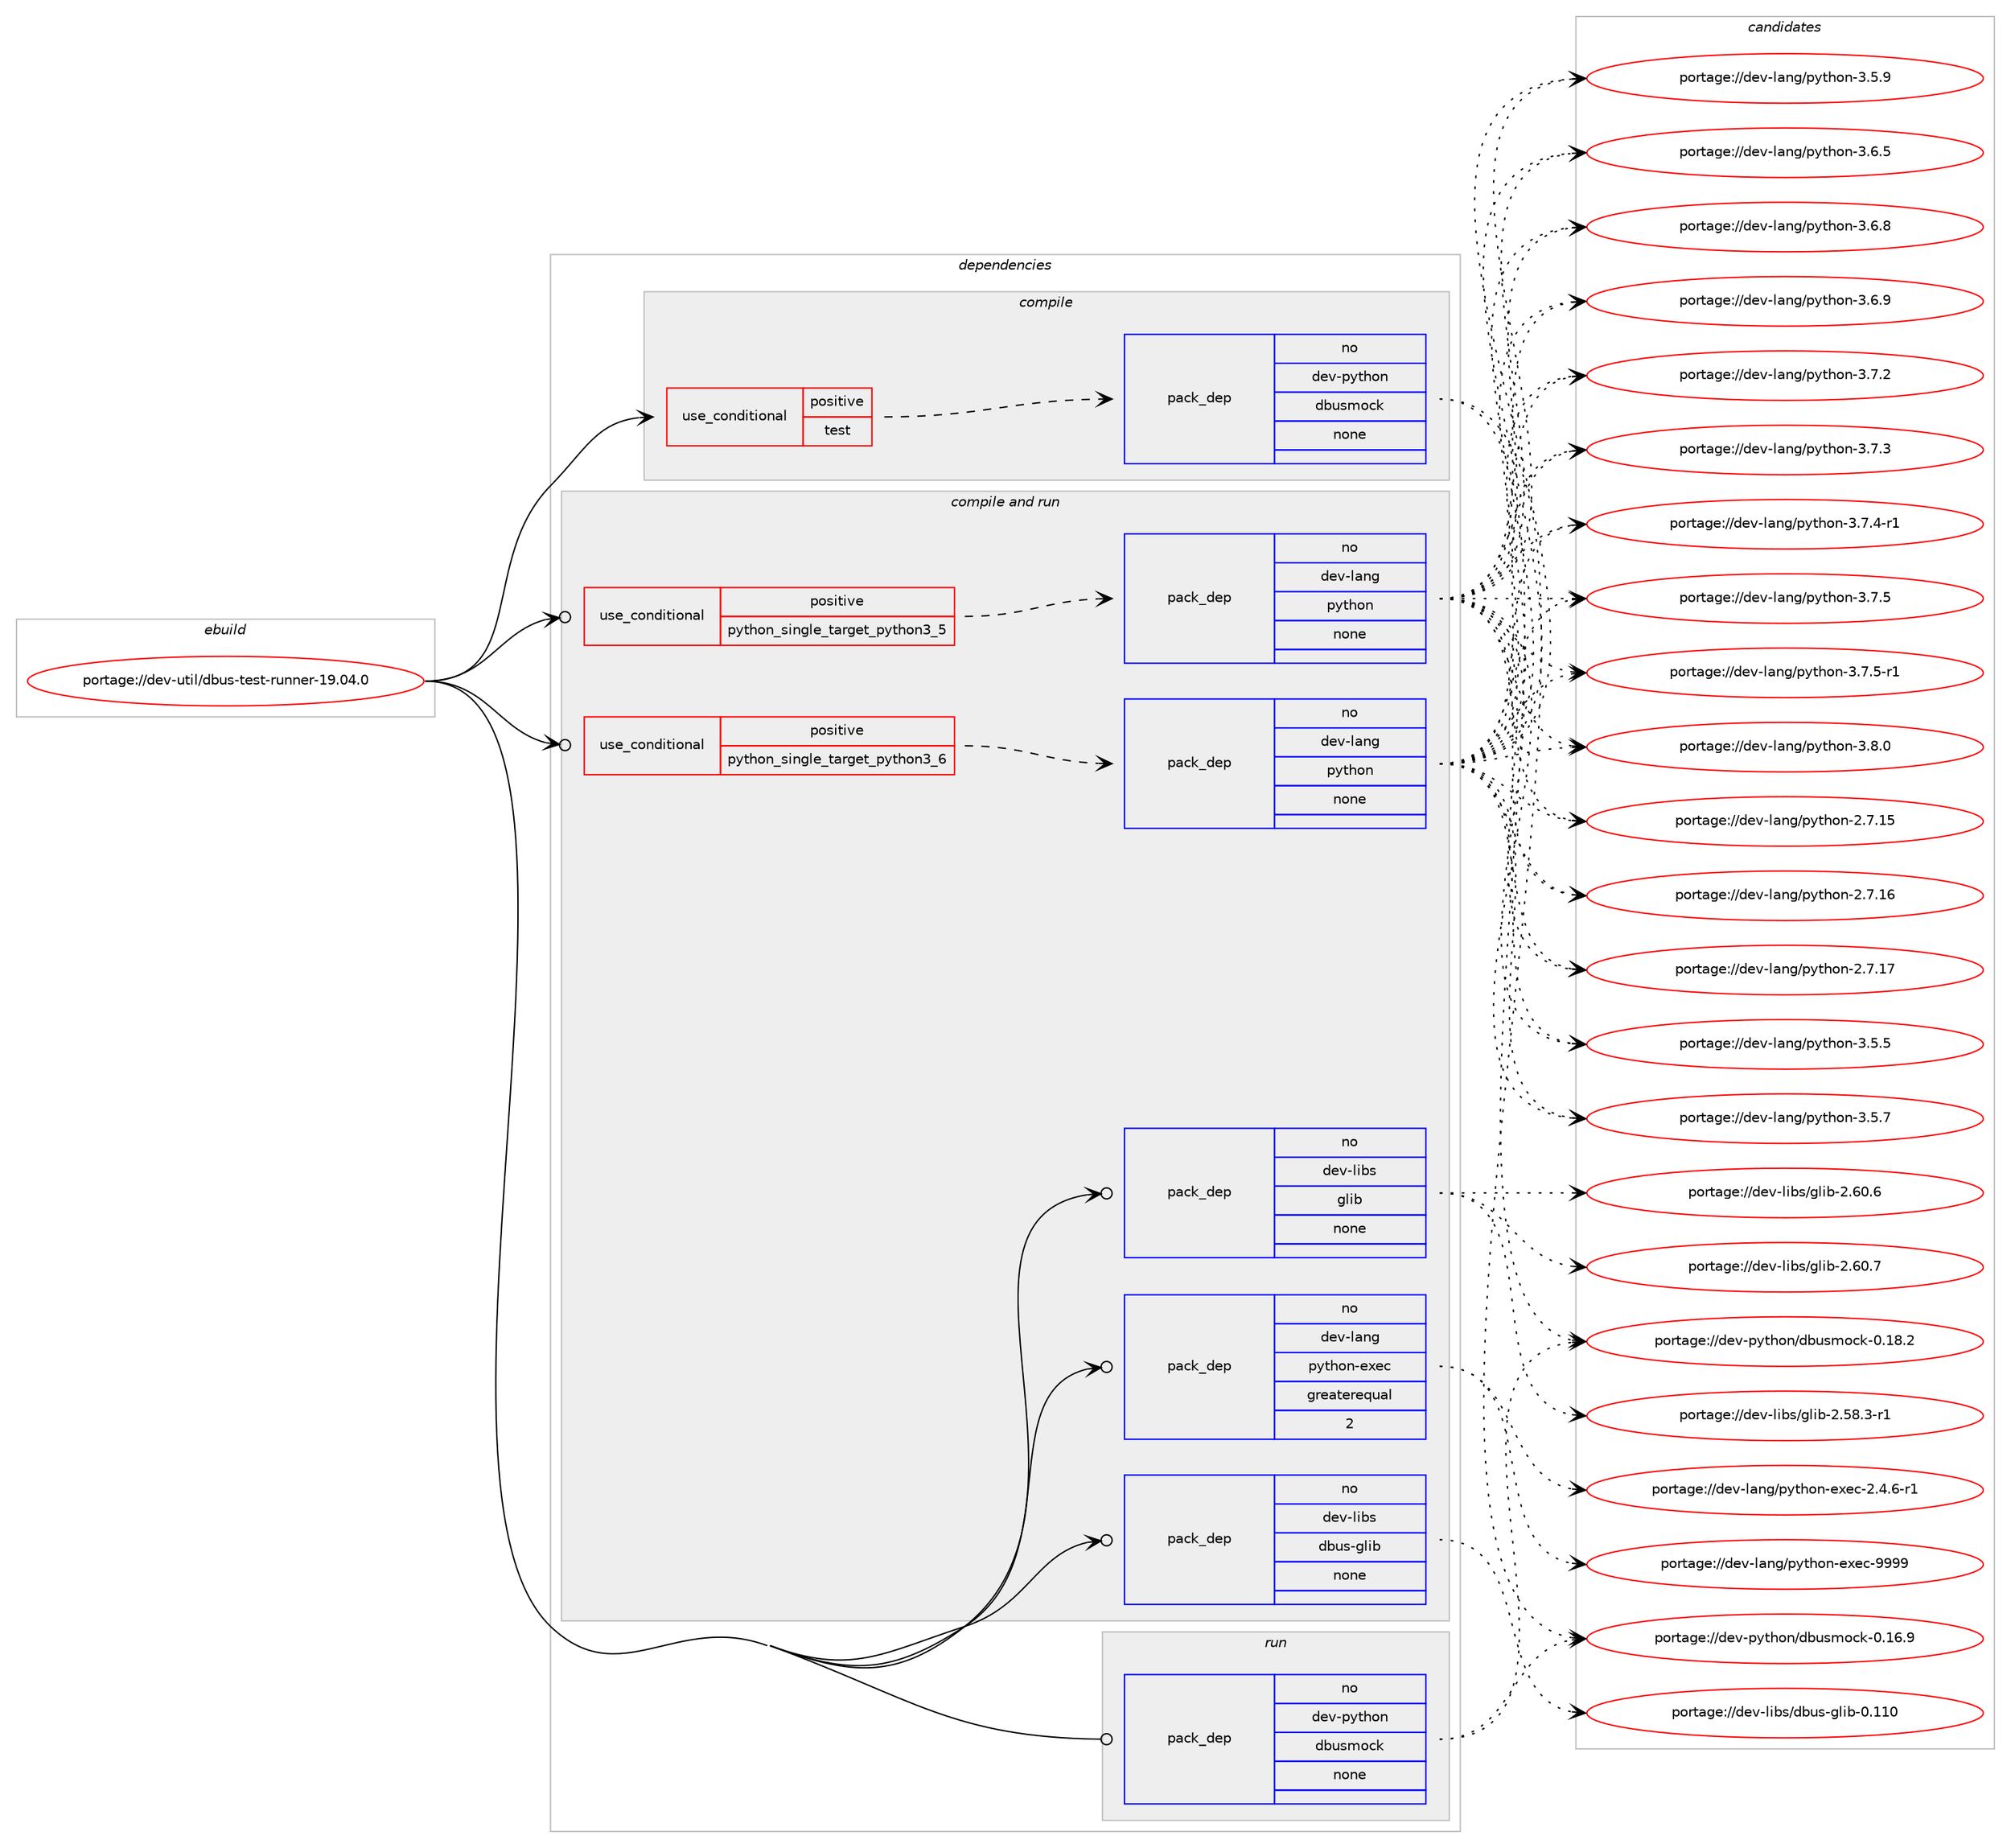 digraph prolog {

# *************
# Graph options
# *************

newrank=true;
concentrate=true;
compound=true;
graph [rankdir=LR,fontname=Helvetica,fontsize=10,ranksep=1.5];#, ranksep=2.5, nodesep=0.2];
edge  [arrowhead=vee];
node  [fontname=Helvetica,fontsize=10];

# **********
# The ebuild
# **********

subgraph cluster_leftcol {
color=gray;
rank=same;
label=<<i>ebuild</i>>;
id [label="portage://dev-util/dbus-test-runner-19.04.0", color=red, width=4, href="../dev-util/dbus-test-runner-19.04.0.svg"];
}

# ****************
# The dependencies
# ****************

subgraph cluster_midcol {
color=gray;
label=<<i>dependencies</i>>;
subgraph cluster_compile {
fillcolor="#eeeeee";
style=filled;
label=<<i>compile</i>>;
subgraph cond70927 {
dependency261378 [label=<<TABLE BORDER="0" CELLBORDER="1" CELLSPACING="0" CELLPADDING="4"><TR><TD ROWSPAN="3" CELLPADDING="10">use_conditional</TD></TR><TR><TD>positive</TD></TR><TR><TD>test</TD></TR></TABLE>>, shape=none, color=red];
subgraph pack186810 {
dependency261379 [label=<<TABLE BORDER="0" CELLBORDER="1" CELLSPACING="0" CELLPADDING="4" WIDTH="220"><TR><TD ROWSPAN="6" CELLPADDING="30">pack_dep</TD></TR><TR><TD WIDTH="110">no</TD></TR><TR><TD>dev-python</TD></TR><TR><TD>dbusmock</TD></TR><TR><TD>none</TD></TR><TR><TD></TD></TR></TABLE>>, shape=none, color=blue];
}
dependency261378:e -> dependency261379:w [weight=20,style="dashed",arrowhead="vee"];
}
id:e -> dependency261378:w [weight=20,style="solid",arrowhead="vee"];
}
subgraph cluster_compileandrun {
fillcolor="#eeeeee";
style=filled;
label=<<i>compile and run</i>>;
subgraph cond70928 {
dependency261380 [label=<<TABLE BORDER="0" CELLBORDER="1" CELLSPACING="0" CELLPADDING="4"><TR><TD ROWSPAN="3" CELLPADDING="10">use_conditional</TD></TR><TR><TD>positive</TD></TR><TR><TD>python_single_target_python3_5</TD></TR></TABLE>>, shape=none, color=red];
subgraph pack186811 {
dependency261381 [label=<<TABLE BORDER="0" CELLBORDER="1" CELLSPACING="0" CELLPADDING="4" WIDTH="220"><TR><TD ROWSPAN="6" CELLPADDING="30">pack_dep</TD></TR><TR><TD WIDTH="110">no</TD></TR><TR><TD>dev-lang</TD></TR><TR><TD>python</TD></TR><TR><TD>none</TD></TR><TR><TD></TD></TR></TABLE>>, shape=none, color=blue];
}
dependency261380:e -> dependency261381:w [weight=20,style="dashed",arrowhead="vee"];
}
id:e -> dependency261380:w [weight=20,style="solid",arrowhead="odotvee"];
subgraph cond70929 {
dependency261382 [label=<<TABLE BORDER="0" CELLBORDER="1" CELLSPACING="0" CELLPADDING="4"><TR><TD ROWSPAN="3" CELLPADDING="10">use_conditional</TD></TR><TR><TD>positive</TD></TR><TR><TD>python_single_target_python3_6</TD></TR></TABLE>>, shape=none, color=red];
subgraph pack186812 {
dependency261383 [label=<<TABLE BORDER="0" CELLBORDER="1" CELLSPACING="0" CELLPADDING="4" WIDTH="220"><TR><TD ROWSPAN="6" CELLPADDING="30">pack_dep</TD></TR><TR><TD WIDTH="110">no</TD></TR><TR><TD>dev-lang</TD></TR><TR><TD>python</TD></TR><TR><TD>none</TD></TR><TR><TD></TD></TR></TABLE>>, shape=none, color=blue];
}
dependency261382:e -> dependency261383:w [weight=20,style="dashed",arrowhead="vee"];
}
id:e -> dependency261382:w [weight=20,style="solid",arrowhead="odotvee"];
subgraph pack186813 {
dependency261384 [label=<<TABLE BORDER="0" CELLBORDER="1" CELLSPACING="0" CELLPADDING="4" WIDTH="220"><TR><TD ROWSPAN="6" CELLPADDING="30">pack_dep</TD></TR><TR><TD WIDTH="110">no</TD></TR><TR><TD>dev-lang</TD></TR><TR><TD>python-exec</TD></TR><TR><TD>greaterequal</TD></TR><TR><TD>2</TD></TR></TABLE>>, shape=none, color=blue];
}
id:e -> dependency261384:w [weight=20,style="solid",arrowhead="odotvee"];
subgraph pack186814 {
dependency261385 [label=<<TABLE BORDER="0" CELLBORDER="1" CELLSPACING="0" CELLPADDING="4" WIDTH="220"><TR><TD ROWSPAN="6" CELLPADDING="30">pack_dep</TD></TR><TR><TD WIDTH="110">no</TD></TR><TR><TD>dev-libs</TD></TR><TR><TD>dbus-glib</TD></TR><TR><TD>none</TD></TR><TR><TD></TD></TR></TABLE>>, shape=none, color=blue];
}
id:e -> dependency261385:w [weight=20,style="solid",arrowhead="odotvee"];
subgraph pack186815 {
dependency261386 [label=<<TABLE BORDER="0" CELLBORDER="1" CELLSPACING="0" CELLPADDING="4" WIDTH="220"><TR><TD ROWSPAN="6" CELLPADDING="30">pack_dep</TD></TR><TR><TD WIDTH="110">no</TD></TR><TR><TD>dev-libs</TD></TR><TR><TD>glib</TD></TR><TR><TD>none</TD></TR><TR><TD></TD></TR></TABLE>>, shape=none, color=blue];
}
id:e -> dependency261386:w [weight=20,style="solid",arrowhead="odotvee"];
}
subgraph cluster_run {
fillcolor="#eeeeee";
style=filled;
label=<<i>run</i>>;
subgraph pack186816 {
dependency261387 [label=<<TABLE BORDER="0" CELLBORDER="1" CELLSPACING="0" CELLPADDING="4" WIDTH="220"><TR><TD ROWSPAN="6" CELLPADDING="30">pack_dep</TD></TR><TR><TD WIDTH="110">no</TD></TR><TR><TD>dev-python</TD></TR><TR><TD>dbusmock</TD></TR><TR><TD>none</TD></TR><TR><TD></TD></TR></TABLE>>, shape=none, color=blue];
}
id:e -> dependency261387:w [weight=20,style="solid",arrowhead="odot"];
}
}

# **************
# The candidates
# **************

subgraph cluster_choices {
rank=same;
color=gray;
label=<<i>candidates</i>>;

subgraph choice186810 {
color=black;
nodesep=1;
choiceportage1001011184511212111610411111047100981171151091119910745484649544657 [label="portage://dev-python/dbusmock-0.16.9", color=red, width=4,href="../dev-python/dbusmock-0.16.9.svg"];
choiceportage1001011184511212111610411111047100981171151091119910745484649564650 [label="portage://dev-python/dbusmock-0.18.2", color=red, width=4,href="../dev-python/dbusmock-0.18.2.svg"];
dependency261379:e -> choiceportage1001011184511212111610411111047100981171151091119910745484649544657:w [style=dotted,weight="100"];
dependency261379:e -> choiceportage1001011184511212111610411111047100981171151091119910745484649564650:w [style=dotted,weight="100"];
}
subgraph choice186811 {
color=black;
nodesep=1;
choiceportage10010111845108971101034711212111610411111045504655464953 [label="portage://dev-lang/python-2.7.15", color=red, width=4,href="../dev-lang/python-2.7.15.svg"];
choiceportage10010111845108971101034711212111610411111045504655464954 [label="portage://dev-lang/python-2.7.16", color=red, width=4,href="../dev-lang/python-2.7.16.svg"];
choiceportage10010111845108971101034711212111610411111045504655464955 [label="portage://dev-lang/python-2.7.17", color=red, width=4,href="../dev-lang/python-2.7.17.svg"];
choiceportage100101118451089711010347112121116104111110455146534653 [label="portage://dev-lang/python-3.5.5", color=red, width=4,href="../dev-lang/python-3.5.5.svg"];
choiceportage100101118451089711010347112121116104111110455146534655 [label="portage://dev-lang/python-3.5.7", color=red, width=4,href="../dev-lang/python-3.5.7.svg"];
choiceportage100101118451089711010347112121116104111110455146534657 [label="portage://dev-lang/python-3.5.9", color=red, width=4,href="../dev-lang/python-3.5.9.svg"];
choiceportage100101118451089711010347112121116104111110455146544653 [label="portage://dev-lang/python-3.6.5", color=red, width=4,href="../dev-lang/python-3.6.5.svg"];
choiceportage100101118451089711010347112121116104111110455146544656 [label="portage://dev-lang/python-3.6.8", color=red, width=4,href="../dev-lang/python-3.6.8.svg"];
choiceportage100101118451089711010347112121116104111110455146544657 [label="portage://dev-lang/python-3.6.9", color=red, width=4,href="../dev-lang/python-3.6.9.svg"];
choiceportage100101118451089711010347112121116104111110455146554650 [label="portage://dev-lang/python-3.7.2", color=red, width=4,href="../dev-lang/python-3.7.2.svg"];
choiceportage100101118451089711010347112121116104111110455146554651 [label="portage://dev-lang/python-3.7.3", color=red, width=4,href="../dev-lang/python-3.7.3.svg"];
choiceportage1001011184510897110103471121211161041111104551465546524511449 [label="portage://dev-lang/python-3.7.4-r1", color=red, width=4,href="../dev-lang/python-3.7.4-r1.svg"];
choiceportage100101118451089711010347112121116104111110455146554653 [label="portage://dev-lang/python-3.7.5", color=red, width=4,href="../dev-lang/python-3.7.5.svg"];
choiceportage1001011184510897110103471121211161041111104551465546534511449 [label="portage://dev-lang/python-3.7.5-r1", color=red, width=4,href="../dev-lang/python-3.7.5-r1.svg"];
choiceportage100101118451089711010347112121116104111110455146564648 [label="portage://dev-lang/python-3.8.0", color=red, width=4,href="../dev-lang/python-3.8.0.svg"];
dependency261381:e -> choiceportage10010111845108971101034711212111610411111045504655464953:w [style=dotted,weight="100"];
dependency261381:e -> choiceportage10010111845108971101034711212111610411111045504655464954:w [style=dotted,weight="100"];
dependency261381:e -> choiceportage10010111845108971101034711212111610411111045504655464955:w [style=dotted,weight="100"];
dependency261381:e -> choiceportage100101118451089711010347112121116104111110455146534653:w [style=dotted,weight="100"];
dependency261381:e -> choiceportage100101118451089711010347112121116104111110455146534655:w [style=dotted,weight="100"];
dependency261381:e -> choiceportage100101118451089711010347112121116104111110455146534657:w [style=dotted,weight="100"];
dependency261381:e -> choiceportage100101118451089711010347112121116104111110455146544653:w [style=dotted,weight="100"];
dependency261381:e -> choiceportage100101118451089711010347112121116104111110455146544656:w [style=dotted,weight="100"];
dependency261381:e -> choiceportage100101118451089711010347112121116104111110455146544657:w [style=dotted,weight="100"];
dependency261381:e -> choiceportage100101118451089711010347112121116104111110455146554650:w [style=dotted,weight="100"];
dependency261381:e -> choiceportage100101118451089711010347112121116104111110455146554651:w [style=dotted,weight="100"];
dependency261381:e -> choiceportage1001011184510897110103471121211161041111104551465546524511449:w [style=dotted,weight="100"];
dependency261381:e -> choiceportage100101118451089711010347112121116104111110455146554653:w [style=dotted,weight="100"];
dependency261381:e -> choiceportage1001011184510897110103471121211161041111104551465546534511449:w [style=dotted,weight="100"];
dependency261381:e -> choiceportage100101118451089711010347112121116104111110455146564648:w [style=dotted,weight="100"];
}
subgraph choice186812 {
color=black;
nodesep=1;
choiceportage10010111845108971101034711212111610411111045504655464953 [label="portage://dev-lang/python-2.7.15", color=red, width=4,href="../dev-lang/python-2.7.15.svg"];
choiceportage10010111845108971101034711212111610411111045504655464954 [label="portage://dev-lang/python-2.7.16", color=red, width=4,href="../dev-lang/python-2.7.16.svg"];
choiceportage10010111845108971101034711212111610411111045504655464955 [label="portage://dev-lang/python-2.7.17", color=red, width=4,href="../dev-lang/python-2.7.17.svg"];
choiceportage100101118451089711010347112121116104111110455146534653 [label="portage://dev-lang/python-3.5.5", color=red, width=4,href="../dev-lang/python-3.5.5.svg"];
choiceportage100101118451089711010347112121116104111110455146534655 [label="portage://dev-lang/python-3.5.7", color=red, width=4,href="../dev-lang/python-3.5.7.svg"];
choiceportage100101118451089711010347112121116104111110455146534657 [label="portage://dev-lang/python-3.5.9", color=red, width=4,href="../dev-lang/python-3.5.9.svg"];
choiceportage100101118451089711010347112121116104111110455146544653 [label="portage://dev-lang/python-3.6.5", color=red, width=4,href="../dev-lang/python-3.6.5.svg"];
choiceportage100101118451089711010347112121116104111110455146544656 [label="portage://dev-lang/python-3.6.8", color=red, width=4,href="../dev-lang/python-3.6.8.svg"];
choiceportage100101118451089711010347112121116104111110455146544657 [label="portage://dev-lang/python-3.6.9", color=red, width=4,href="../dev-lang/python-3.6.9.svg"];
choiceportage100101118451089711010347112121116104111110455146554650 [label="portage://dev-lang/python-3.7.2", color=red, width=4,href="../dev-lang/python-3.7.2.svg"];
choiceportage100101118451089711010347112121116104111110455146554651 [label="portage://dev-lang/python-3.7.3", color=red, width=4,href="../dev-lang/python-3.7.3.svg"];
choiceportage1001011184510897110103471121211161041111104551465546524511449 [label="portage://dev-lang/python-3.7.4-r1", color=red, width=4,href="../dev-lang/python-3.7.4-r1.svg"];
choiceportage100101118451089711010347112121116104111110455146554653 [label="portage://dev-lang/python-3.7.5", color=red, width=4,href="../dev-lang/python-3.7.5.svg"];
choiceportage1001011184510897110103471121211161041111104551465546534511449 [label="portage://dev-lang/python-3.7.5-r1", color=red, width=4,href="../dev-lang/python-3.7.5-r1.svg"];
choiceportage100101118451089711010347112121116104111110455146564648 [label="portage://dev-lang/python-3.8.0", color=red, width=4,href="../dev-lang/python-3.8.0.svg"];
dependency261383:e -> choiceportage10010111845108971101034711212111610411111045504655464953:w [style=dotted,weight="100"];
dependency261383:e -> choiceportage10010111845108971101034711212111610411111045504655464954:w [style=dotted,weight="100"];
dependency261383:e -> choiceportage10010111845108971101034711212111610411111045504655464955:w [style=dotted,weight="100"];
dependency261383:e -> choiceportage100101118451089711010347112121116104111110455146534653:w [style=dotted,weight="100"];
dependency261383:e -> choiceportage100101118451089711010347112121116104111110455146534655:w [style=dotted,weight="100"];
dependency261383:e -> choiceportage100101118451089711010347112121116104111110455146534657:w [style=dotted,weight="100"];
dependency261383:e -> choiceportage100101118451089711010347112121116104111110455146544653:w [style=dotted,weight="100"];
dependency261383:e -> choiceportage100101118451089711010347112121116104111110455146544656:w [style=dotted,weight="100"];
dependency261383:e -> choiceportage100101118451089711010347112121116104111110455146544657:w [style=dotted,weight="100"];
dependency261383:e -> choiceportage100101118451089711010347112121116104111110455146554650:w [style=dotted,weight="100"];
dependency261383:e -> choiceportage100101118451089711010347112121116104111110455146554651:w [style=dotted,weight="100"];
dependency261383:e -> choiceportage1001011184510897110103471121211161041111104551465546524511449:w [style=dotted,weight="100"];
dependency261383:e -> choiceportage100101118451089711010347112121116104111110455146554653:w [style=dotted,weight="100"];
dependency261383:e -> choiceportage1001011184510897110103471121211161041111104551465546534511449:w [style=dotted,weight="100"];
dependency261383:e -> choiceportage100101118451089711010347112121116104111110455146564648:w [style=dotted,weight="100"];
}
subgraph choice186813 {
color=black;
nodesep=1;
choiceportage10010111845108971101034711212111610411111045101120101994550465246544511449 [label="portage://dev-lang/python-exec-2.4.6-r1", color=red, width=4,href="../dev-lang/python-exec-2.4.6-r1.svg"];
choiceportage10010111845108971101034711212111610411111045101120101994557575757 [label="portage://dev-lang/python-exec-9999", color=red, width=4,href="../dev-lang/python-exec-9999.svg"];
dependency261384:e -> choiceportage10010111845108971101034711212111610411111045101120101994550465246544511449:w [style=dotted,weight="100"];
dependency261384:e -> choiceportage10010111845108971101034711212111610411111045101120101994557575757:w [style=dotted,weight="100"];
}
subgraph choice186814 {
color=black;
nodesep=1;
choiceportage100101118451081059811547100981171154510310810598454846494948 [label="portage://dev-libs/dbus-glib-0.110", color=red, width=4,href="../dev-libs/dbus-glib-0.110.svg"];
dependency261385:e -> choiceportage100101118451081059811547100981171154510310810598454846494948:w [style=dotted,weight="100"];
}
subgraph choice186815 {
color=black;
nodesep=1;
choiceportage10010111845108105981154710310810598455046535646514511449 [label="portage://dev-libs/glib-2.58.3-r1", color=red, width=4,href="../dev-libs/glib-2.58.3-r1.svg"];
choiceportage1001011184510810598115471031081059845504654484654 [label="portage://dev-libs/glib-2.60.6", color=red, width=4,href="../dev-libs/glib-2.60.6.svg"];
choiceportage1001011184510810598115471031081059845504654484655 [label="portage://dev-libs/glib-2.60.7", color=red, width=4,href="../dev-libs/glib-2.60.7.svg"];
dependency261386:e -> choiceportage10010111845108105981154710310810598455046535646514511449:w [style=dotted,weight="100"];
dependency261386:e -> choiceportage1001011184510810598115471031081059845504654484654:w [style=dotted,weight="100"];
dependency261386:e -> choiceportage1001011184510810598115471031081059845504654484655:w [style=dotted,weight="100"];
}
subgraph choice186816 {
color=black;
nodesep=1;
choiceportage1001011184511212111610411111047100981171151091119910745484649544657 [label="portage://dev-python/dbusmock-0.16.9", color=red, width=4,href="../dev-python/dbusmock-0.16.9.svg"];
choiceportage1001011184511212111610411111047100981171151091119910745484649564650 [label="portage://dev-python/dbusmock-0.18.2", color=red, width=4,href="../dev-python/dbusmock-0.18.2.svg"];
dependency261387:e -> choiceportage1001011184511212111610411111047100981171151091119910745484649544657:w [style=dotted,weight="100"];
dependency261387:e -> choiceportage1001011184511212111610411111047100981171151091119910745484649564650:w [style=dotted,weight="100"];
}
}

}
